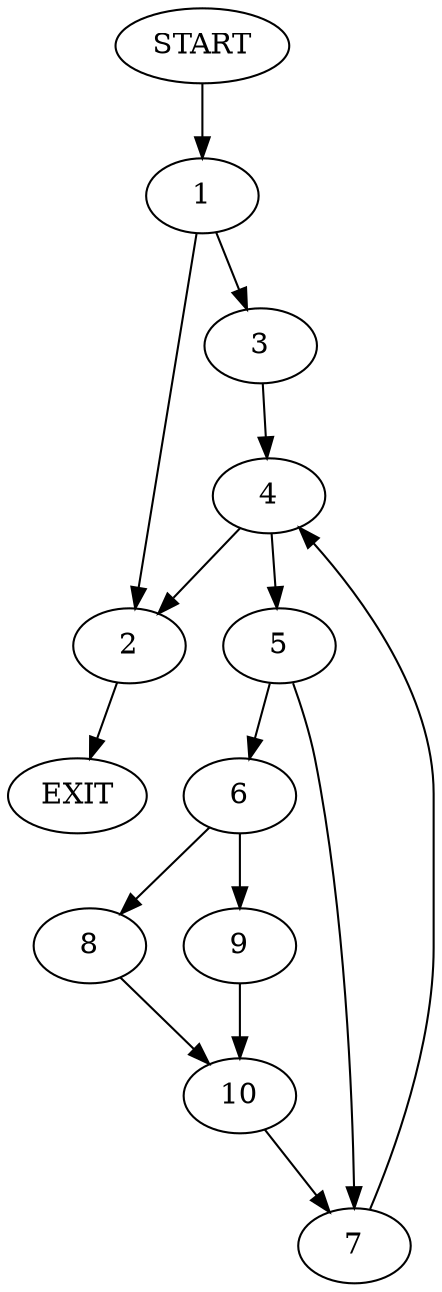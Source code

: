 digraph {
0 [label="START"]
11 [label="EXIT"]
0 -> 1
1 -> 2
1 -> 3
2 -> 11
3 -> 4
4 -> 2
4 -> 5
5 -> 6
5 -> 7
6 -> 8
6 -> 9
7 -> 4
9 -> 10
8 -> 10
10 -> 7
}
